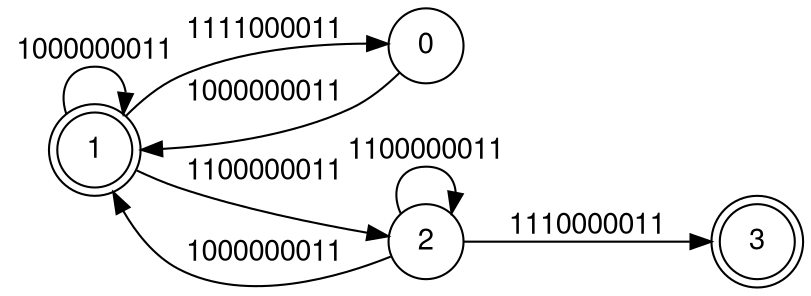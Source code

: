  digraph finite_state_machine {
	fontname="Helvetica,Arial,sans-serif"
	node [fontname="Helvetica,Arial,sans-serif"]
	edge [fontname="Helvetica,Arial,sans-serif"]
	rankdir=LR;
	node [shape = doublecircle ]; 1 3;
	node [shape = circle];
	0 -> 1 [label =" 1000000011 "]; 
	1 -> 1 [label =" 1000000011 "]; 
	1 -> 0 [label =" 1111000011 "]; 
	1 -> 2 [label =" 1100000011 "]; 
	2 -> 2 [label =" 1100000011 "]; 
	2 -> 3 [label =" 1110000011 "]; 
	2 -> 1 [label =" 1000000011 "]; 
}   